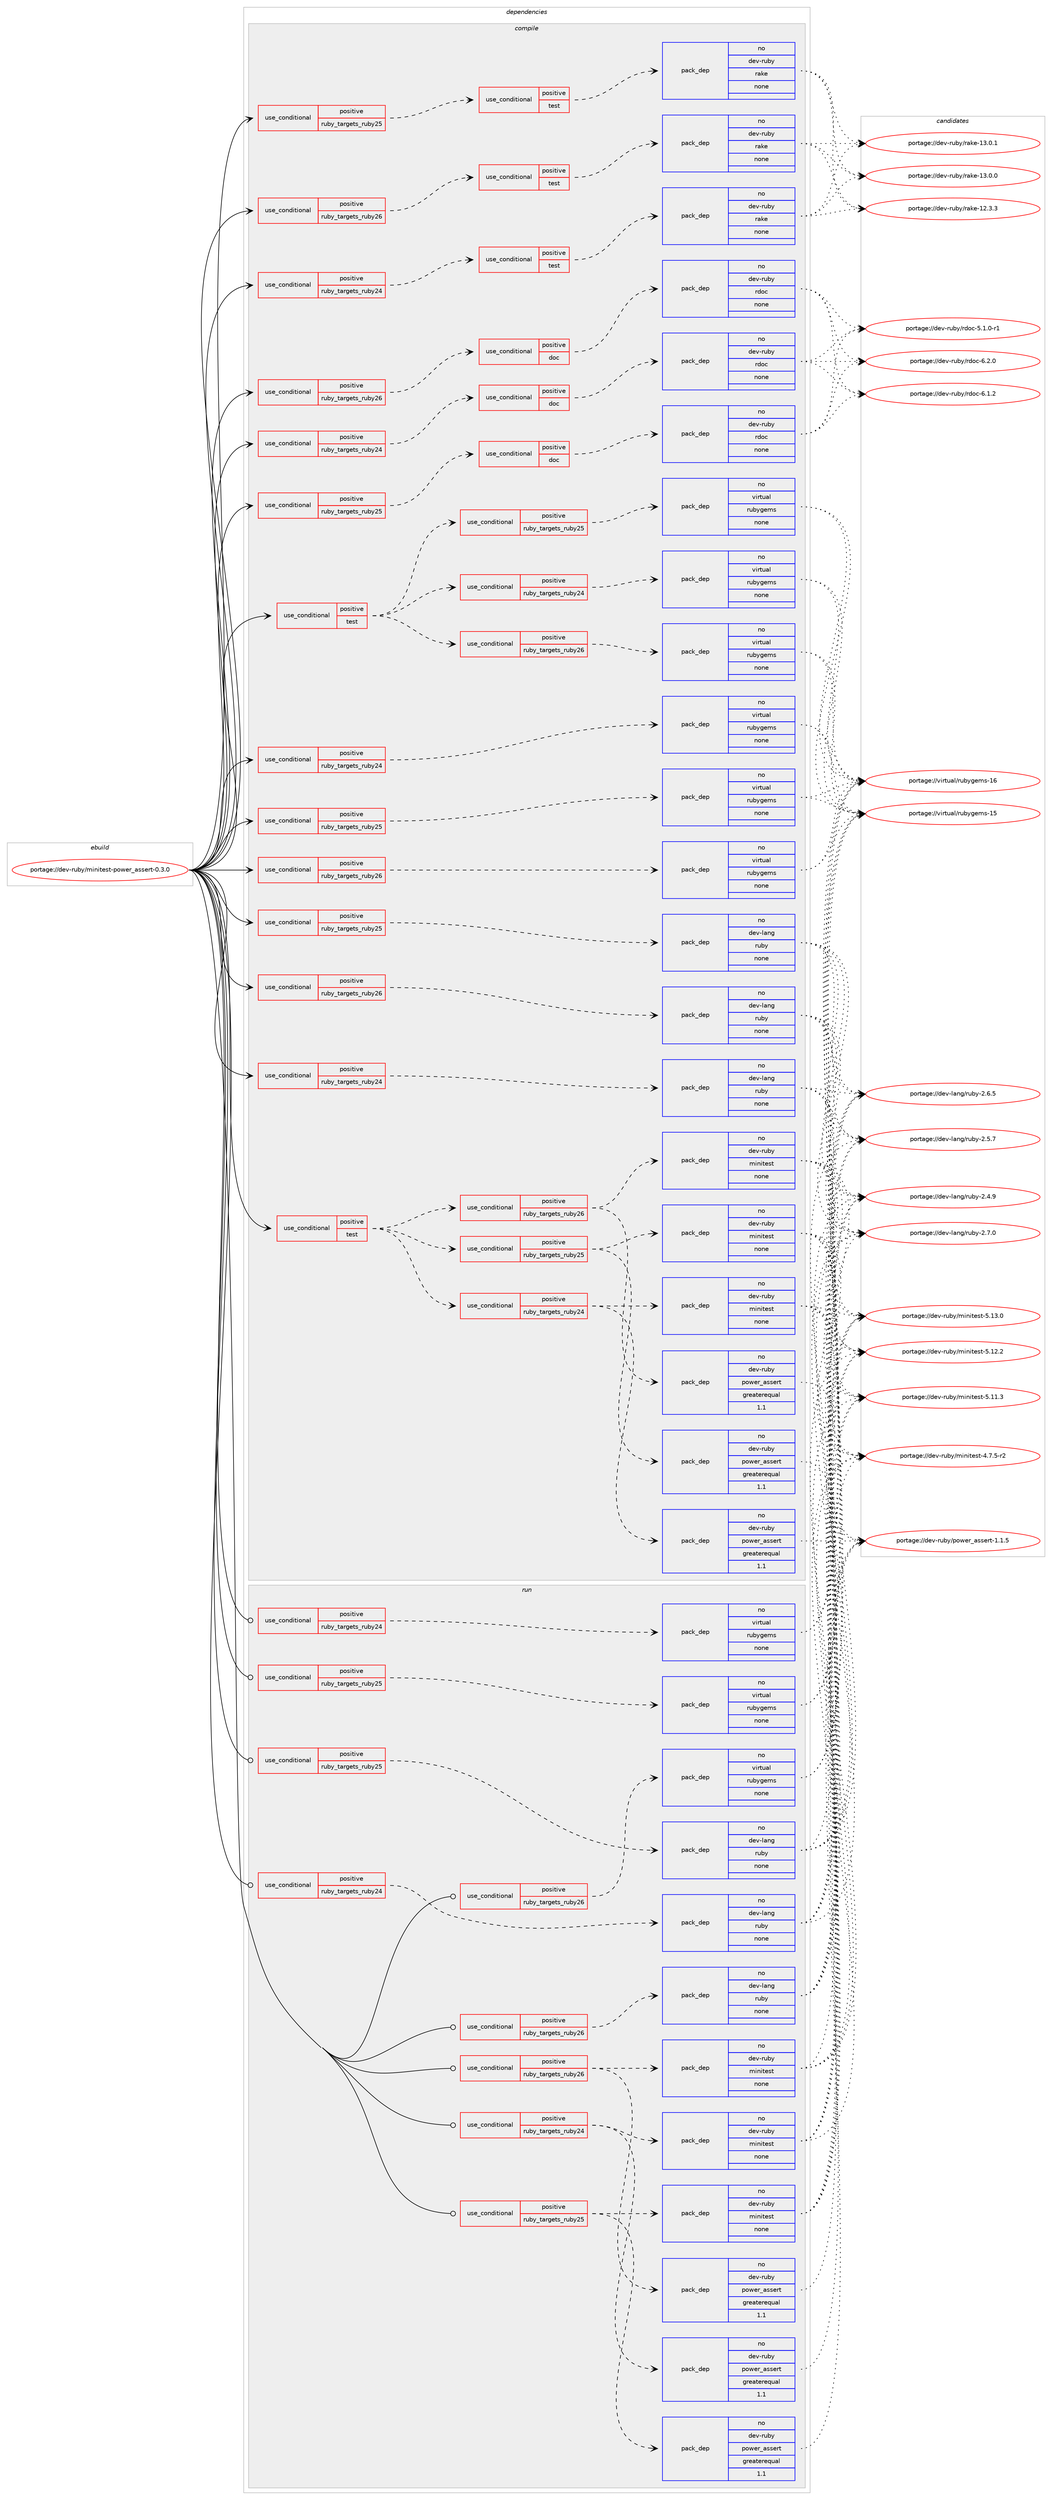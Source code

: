 digraph prolog {

# *************
# Graph options
# *************

newrank=true;
concentrate=true;
compound=true;
graph [rankdir=LR,fontname=Helvetica,fontsize=10,ranksep=1.5];#, ranksep=2.5, nodesep=0.2];
edge  [arrowhead=vee];
node  [fontname=Helvetica,fontsize=10];

# **********
# The ebuild
# **********

subgraph cluster_leftcol {
color=gray;
rank=same;
label=<<i>ebuild</i>>;
id [label="portage://dev-ruby/minitest-power_assert-0.3.0", color=red, width=4, href="../dev-ruby/minitest-power_assert-0.3.0.svg"];
}

# ****************
# The dependencies
# ****************

subgraph cluster_midcol {
color=gray;
label=<<i>dependencies</i>>;
subgraph cluster_compile {
fillcolor="#eeeeee";
style=filled;
label=<<i>compile</i>>;
subgraph cond81806 {
dependency345416 [label=<<TABLE BORDER="0" CELLBORDER="1" CELLSPACING="0" CELLPADDING="4"><TR><TD ROWSPAN="3" CELLPADDING="10">use_conditional</TD></TR><TR><TD>positive</TD></TR><TR><TD>ruby_targets_ruby24</TD></TR></TABLE>>, shape=none, color=red];
subgraph cond81807 {
dependency345417 [label=<<TABLE BORDER="0" CELLBORDER="1" CELLSPACING="0" CELLPADDING="4"><TR><TD ROWSPAN="3" CELLPADDING="10">use_conditional</TD></TR><TR><TD>positive</TD></TR><TR><TD>doc</TD></TR></TABLE>>, shape=none, color=red];
subgraph pack258815 {
dependency345418 [label=<<TABLE BORDER="0" CELLBORDER="1" CELLSPACING="0" CELLPADDING="4" WIDTH="220"><TR><TD ROWSPAN="6" CELLPADDING="30">pack_dep</TD></TR><TR><TD WIDTH="110">no</TD></TR><TR><TD>dev-ruby</TD></TR><TR><TD>rdoc</TD></TR><TR><TD>none</TD></TR><TR><TD></TD></TR></TABLE>>, shape=none, color=blue];
}
dependency345417:e -> dependency345418:w [weight=20,style="dashed",arrowhead="vee"];
}
dependency345416:e -> dependency345417:w [weight=20,style="dashed",arrowhead="vee"];
}
id:e -> dependency345416:w [weight=20,style="solid",arrowhead="vee"];
subgraph cond81808 {
dependency345419 [label=<<TABLE BORDER="0" CELLBORDER="1" CELLSPACING="0" CELLPADDING="4"><TR><TD ROWSPAN="3" CELLPADDING="10">use_conditional</TD></TR><TR><TD>positive</TD></TR><TR><TD>ruby_targets_ruby24</TD></TR></TABLE>>, shape=none, color=red];
subgraph cond81809 {
dependency345420 [label=<<TABLE BORDER="0" CELLBORDER="1" CELLSPACING="0" CELLPADDING="4"><TR><TD ROWSPAN="3" CELLPADDING="10">use_conditional</TD></TR><TR><TD>positive</TD></TR><TR><TD>test</TD></TR></TABLE>>, shape=none, color=red];
subgraph pack258816 {
dependency345421 [label=<<TABLE BORDER="0" CELLBORDER="1" CELLSPACING="0" CELLPADDING="4" WIDTH="220"><TR><TD ROWSPAN="6" CELLPADDING="30">pack_dep</TD></TR><TR><TD WIDTH="110">no</TD></TR><TR><TD>dev-ruby</TD></TR><TR><TD>rake</TD></TR><TR><TD>none</TD></TR><TR><TD></TD></TR></TABLE>>, shape=none, color=blue];
}
dependency345420:e -> dependency345421:w [weight=20,style="dashed",arrowhead="vee"];
}
dependency345419:e -> dependency345420:w [weight=20,style="dashed",arrowhead="vee"];
}
id:e -> dependency345419:w [weight=20,style="solid",arrowhead="vee"];
subgraph cond81810 {
dependency345422 [label=<<TABLE BORDER="0" CELLBORDER="1" CELLSPACING="0" CELLPADDING="4"><TR><TD ROWSPAN="3" CELLPADDING="10">use_conditional</TD></TR><TR><TD>positive</TD></TR><TR><TD>ruby_targets_ruby24</TD></TR></TABLE>>, shape=none, color=red];
subgraph pack258817 {
dependency345423 [label=<<TABLE BORDER="0" CELLBORDER="1" CELLSPACING="0" CELLPADDING="4" WIDTH="220"><TR><TD ROWSPAN="6" CELLPADDING="30">pack_dep</TD></TR><TR><TD WIDTH="110">no</TD></TR><TR><TD>dev-lang</TD></TR><TR><TD>ruby</TD></TR><TR><TD>none</TD></TR><TR><TD></TD></TR></TABLE>>, shape=none, color=blue];
}
dependency345422:e -> dependency345423:w [weight=20,style="dashed",arrowhead="vee"];
}
id:e -> dependency345422:w [weight=20,style="solid",arrowhead="vee"];
subgraph cond81811 {
dependency345424 [label=<<TABLE BORDER="0" CELLBORDER="1" CELLSPACING="0" CELLPADDING="4"><TR><TD ROWSPAN="3" CELLPADDING="10">use_conditional</TD></TR><TR><TD>positive</TD></TR><TR><TD>ruby_targets_ruby24</TD></TR></TABLE>>, shape=none, color=red];
subgraph pack258818 {
dependency345425 [label=<<TABLE BORDER="0" CELLBORDER="1" CELLSPACING="0" CELLPADDING="4" WIDTH="220"><TR><TD ROWSPAN="6" CELLPADDING="30">pack_dep</TD></TR><TR><TD WIDTH="110">no</TD></TR><TR><TD>virtual</TD></TR><TR><TD>rubygems</TD></TR><TR><TD>none</TD></TR><TR><TD></TD></TR></TABLE>>, shape=none, color=blue];
}
dependency345424:e -> dependency345425:w [weight=20,style="dashed",arrowhead="vee"];
}
id:e -> dependency345424:w [weight=20,style="solid",arrowhead="vee"];
subgraph cond81812 {
dependency345426 [label=<<TABLE BORDER="0" CELLBORDER="1" CELLSPACING="0" CELLPADDING="4"><TR><TD ROWSPAN="3" CELLPADDING="10">use_conditional</TD></TR><TR><TD>positive</TD></TR><TR><TD>ruby_targets_ruby25</TD></TR></TABLE>>, shape=none, color=red];
subgraph cond81813 {
dependency345427 [label=<<TABLE BORDER="0" CELLBORDER="1" CELLSPACING="0" CELLPADDING="4"><TR><TD ROWSPAN="3" CELLPADDING="10">use_conditional</TD></TR><TR><TD>positive</TD></TR><TR><TD>doc</TD></TR></TABLE>>, shape=none, color=red];
subgraph pack258819 {
dependency345428 [label=<<TABLE BORDER="0" CELLBORDER="1" CELLSPACING="0" CELLPADDING="4" WIDTH="220"><TR><TD ROWSPAN="6" CELLPADDING="30">pack_dep</TD></TR><TR><TD WIDTH="110">no</TD></TR><TR><TD>dev-ruby</TD></TR><TR><TD>rdoc</TD></TR><TR><TD>none</TD></TR><TR><TD></TD></TR></TABLE>>, shape=none, color=blue];
}
dependency345427:e -> dependency345428:w [weight=20,style="dashed",arrowhead="vee"];
}
dependency345426:e -> dependency345427:w [weight=20,style="dashed",arrowhead="vee"];
}
id:e -> dependency345426:w [weight=20,style="solid",arrowhead="vee"];
subgraph cond81814 {
dependency345429 [label=<<TABLE BORDER="0" CELLBORDER="1" CELLSPACING="0" CELLPADDING="4"><TR><TD ROWSPAN="3" CELLPADDING="10">use_conditional</TD></TR><TR><TD>positive</TD></TR><TR><TD>ruby_targets_ruby25</TD></TR></TABLE>>, shape=none, color=red];
subgraph cond81815 {
dependency345430 [label=<<TABLE BORDER="0" CELLBORDER="1" CELLSPACING="0" CELLPADDING="4"><TR><TD ROWSPAN="3" CELLPADDING="10">use_conditional</TD></TR><TR><TD>positive</TD></TR><TR><TD>test</TD></TR></TABLE>>, shape=none, color=red];
subgraph pack258820 {
dependency345431 [label=<<TABLE BORDER="0" CELLBORDER="1" CELLSPACING="0" CELLPADDING="4" WIDTH="220"><TR><TD ROWSPAN="6" CELLPADDING="30">pack_dep</TD></TR><TR><TD WIDTH="110">no</TD></TR><TR><TD>dev-ruby</TD></TR><TR><TD>rake</TD></TR><TR><TD>none</TD></TR><TR><TD></TD></TR></TABLE>>, shape=none, color=blue];
}
dependency345430:e -> dependency345431:w [weight=20,style="dashed",arrowhead="vee"];
}
dependency345429:e -> dependency345430:w [weight=20,style="dashed",arrowhead="vee"];
}
id:e -> dependency345429:w [weight=20,style="solid",arrowhead="vee"];
subgraph cond81816 {
dependency345432 [label=<<TABLE BORDER="0" CELLBORDER="1" CELLSPACING="0" CELLPADDING="4"><TR><TD ROWSPAN="3" CELLPADDING="10">use_conditional</TD></TR><TR><TD>positive</TD></TR><TR><TD>ruby_targets_ruby25</TD></TR></TABLE>>, shape=none, color=red];
subgraph pack258821 {
dependency345433 [label=<<TABLE BORDER="0" CELLBORDER="1" CELLSPACING="0" CELLPADDING="4" WIDTH="220"><TR><TD ROWSPAN="6" CELLPADDING="30">pack_dep</TD></TR><TR><TD WIDTH="110">no</TD></TR><TR><TD>dev-lang</TD></TR><TR><TD>ruby</TD></TR><TR><TD>none</TD></TR><TR><TD></TD></TR></TABLE>>, shape=none, color=blue];
}
dependency345432:e -> dependency345433:w [weight=20,style="dashed",arrowhead="vee"];
}
id:e -> dependency345432:w [weight=20,style="solid",arrowhead="vee"];
subgraph cond81817 {
dependency345434 [label=<<TABLE BORDER="0" CELLBORDER="1" CELLSPACING="0" CELLPADDING="4"><TR><TD ROWSPAN="3" CELLPADDING="10">use_conditional</TD></TR><TR><TD>positive</TD></TR><TR><TD>ruby_targets_ruby25</TD></TR></TABLE>>, shape=none, color=red];
subgraph pack258822 {
dependency345435 [label=<<TABLE BORDER="0" CELLBORDER="1" CELLSPACING="0" CELLPADDING="4" WIDTH="220"><TR><TD ROWSPAN="6" CELLPADDING="30">pack_dep</TD></TR><TR><TD WIDTH="110">no</TD></TR><TR><TD>virtual</TD></TR><TR><TD>rubygems</TD></TR><TR><TD>none</TD></TR><TR><TD></TD></TR></TABLE>>, shape=none, color=blue];
}
dependency345434:e -> dependency345435:w [weight=20,style="dashed",arrowhead="vee"];
}
id:e -> dependency345434:w [weight=20,style="solid",arrowhead="vee"];
subgraph cond81818 {
dependency345436 [label=<<TABLE BORDER="0" CELLBORDER="1" CELLSPACING="0" CELLPADDING="4"><TR><TD ROWSPAN="3" CELLPADDING="10">use_conditional</TD></TR><TR><TD>positive</TD></TR><TR><TD>ruby_targets_ruby26</TD></TR></TABLE>>, shape=none, color=red];
subgraph cond81819 {
dependency345437 [label=<<TABLE BORDER="0" CELLBORDER="1" CELLSPACING="0" CELLPADDING="4"><TR><TD ROWSPAN="3" CELLPADDING="10">use_conditional</TD></TR><TR><TD>positive</TD></TR><TR><TD>doc</TD></TR></TABLE>>, shape=none, color=red];
subgraph pack258823 {
dependency345438 [label=<<TABLE BORDER="0" CELLBORDER="1" CELLSPACING="0" CELLPADDING="4" WIDTH="220"><TR><TD ROWSPAN="6" CELLPADDING="30">pack_dep</TD></TR><TR><TD WIDTH="110">no</TD></TR><TR><TD>dev-ruby</TD></TR><TR><TD>rdoc</TD></TR><TR><TD>none</TD></TR><TR><TD></TD></TR></TABLE>>, shape=none, color=blue];
}
dependency345437:e -> dependency345438:w [weight=20,style="dashed",arrowhead="vee"];
}
dependency345436:e -> dependency345437:w [weight=20,style="dashed",arrowhead="vee"];
}
id:e -> dependency345436:w [weight=20,style="solid",arrowhead="vee"];
subgraph cond81820 {
dependency345439 [label=<<TABLE BORDER="0" CELLBORDER="1" CELLSPACING="0" CELLPADDING="4"><TR><TD ROWSPAN="3" CELLPADDING="10">use_conditional</TD></TR><TR><TD>positive</TD></TR><TR><TD>ruby_targets_ruby26</TD></TR></TABLE>>, shape=none, color=red];
subgraph cond81821 {
dependency345440 [label=<<TABLE BORDER="0" CELLBORDER="1" CELLSPACING="0" CELLPADDING="4"><TR><TD ROWSPAN="3" CELLPADDING="10">use_conditional</TD></TR><TR><TD>positive</TD></TR><TR><TD>test</TD></TR></TABLE>>, shape=none, color=red];
subgraph pack258824 {
dependency345441 [label=<<TABLE BORDER="0" CELLBORDER="1" CELLSPACING="0" CELLPADDING="4" WIDTH="220"><TR><TD ROWSPAN="6" CELLPADDING="30">pack_dep</TD></TR><TR><TD WIDTH="110">no</TD></TR><TR><TD>dev-ruby</TD></TR><TR><TD>rake</TD></TR><TR><TD>none</TD></TR><TR><TD></TD></TR></TABLE>>, shape=none, color=blue];
}
dependency345440:e -> dependency345441:w [weight=20,style="dashed",arrowhead="vee"];
}
dependency345439:e -> dependency345440:w [weight=20,style="dashed",arrowhead="vee"];
}
id:e -> dependency345439:w [weight=20,style="solid",arrowhead="vee"];
subgraph cond81822 {
dependency345442 [label=<<TABLE BORDER="0" CELLBORDER="1" CELLSPACING="0" CELLPADDING="4"><TR><TD ROWSPAN="3" CELLPADDING="10">use_conditional</TD></TR><TR><TD>positive</TD></TR><TR><TD>ruby_targets_ruby26</TD></TR></TABLE>>, shape=none, color=red];
subgraph pack258825 {
dependency345443 [label=<<TABLE BORDER="0" CELLBORDER="1" CELLSPACING="0" CELLPADDING="4" WIDTH="220"><TR><TD ROWSPAN="6" CELLPADDING="30">pack_dep</TD></TR><TR><TD WIDTH="110">no</TD></TR><TR><TD>dev-lang</TD></TR><TR><TD>ruby</TD></TR><TR><TD>none</TD></TR><TR><TD></TD></TR></TABLE>>, shape=none, color=blue];
}
dependency345442:e -> dependency345443:w [weight=20,style="dashed",arrowhead="vee"];
}
id:e -> dependency345442:w [weight=20,style="solid",arrowhead="vee"];
subgraph cond81823 {
dependency345444 [label=<<TABLE BORDER="0" CELLBORDER="1" CELLSPACING="0" CELLPADDING="4"><TR><TD ROWSPAN="3" CELLPADDING="10">use_conditional</TD></TR><TR><TD>positive</TD></TR><TR><TD>ruby_targets_ruby26</TD></TR></TABLE>>, shape=none, color=red];
subgraph pack258826 {
dependency345445 [label=<<TABLE BORDER="0" CELLBORDER="1" CELLSPACING="0" CELLPADDING="4" WIDTH="220"><TR><TD ROWSPAN="6" CELLPADDING="30">pack_dep</TD></TR><TR><TD WIDTH="110">no</TD></TR><TR><TD>virtual</TD></TR><TR><TD>rubygems</TD></TR><TR><TD>none</TD></TR><TR><TD></TD></TR></TABLE>>, shape=none, color=blue];
}
dependency345444:e -> dependency345445:w [weight=20,style="dashed",arrowhead="vee"];
}
id:e -> dependency345444:w [weight=20,style="solid",arrowhead="vee"];
subgraph cond81824 {
dependency345446 [label=<<TABLE BORDER="0" CELLBORDER="1" CELLSPACING="0" CELLPADDING="4"><TR><TD ROWSPAN="3" CELLPADDING="10">use_conditional</TD></TR><TR><TD>positive</TD></TR><TR><TD>test</TD></TR></TABLE>>, shape=none, color=red];
subgraph cond81825 {
dependency345447 [label=<<TABLE BORDER="0" CELLBORDER="1" CELLSPACING="0" CELLPADDING="4"><TR><TD ROWSPAN="3" CELLPADDING="10">use_conditional</TD></TR><TR><TD>positive</TD></TR><TR><TD>ruby_targets_ruby24</TD></TR></TABLE>>, shape=none, color=red];
subgraph pack258827 {
dependency345448 [label=<<TABLE BORDER="0" CELLBORDER="1" CELLSPACING="0" CELLPADDING="4" WIDTH="220"><TR><TD ROWSPAN="6" CELLPADDING="30">pack_dep</TD></TR><TR><TD WIDTH="110">no</TD></TR><TR><TD>dev-ruby</TD></TR><TR><TD>minitest</TD></TR><TR><TD>none</TD></TR><TR><TD></TD></TR></TABLE>>, shape=none, color=blue];
}
dependency345447:e -> dependency345448:w [weight=20,style="dashed",arrowhead="vee"];
subgraph pack258828 {
dependency345449 [label=<<TABLE BORDER="0" CELLBORDER="1" CELLSPACING="0" CELLPADDING="4" WIDTH="220"><TR><TD ROWSPAN="6" CELLPADDING="30">pack_dep</TD></TR><TR><TD WIDTH="110">no</TD></TR><TR><TD>dev-ruby</TD></TR><TR><TD>power_assert</TD></TR><TR><TD>greaterequal</TD></TR><TR><TD>1.1</TD></TR></TABLE>>, shape=none, color=blue];
}
dependency345447:e -> dependency345449:w [weight=20,style="dashed",arrowhead="vee"];
}
dependency345446:e -> dependency345447:w [weight=20,style="dashed",arrowhead="vee"];
subgraph cond81826 {
dependency345450 [label=<<TABLE BORDER="0" CELLBORDER="1" CELLSPACING="0" CELLPADDING="4"><TR><TD ROWSPAN="3" CELLPADDING="10">use_conditional</TD></TR><TR><TD>positive</TD></TR><TR><TD>ruby_targets_ruby25</TD></TR></TABLE>>, shape=none, color=red];
subgraph pack258829 {
dependency345451 [label=<<TABLE BORDER="0" CELLBORDER="1" CELLSPACING="0" CELLPADDING="4" WIDTH="220"><TR><TD ROWSPAN="6" CELLPADDING="30">pack_dep</TD></TR><TR><TD WIDTH="110">no</TD></TR><TR><TD>dev-ruby</TD></TR><TR><TD>minitest</TD></TR><TR><TD>none</TD></TR><TR><TD></TD></TR></TABLE>>, shape=none, color=blue];
}
dependency345450:e -> dependency345451:w [weight=20,style="dashed",arrowhead="vee"];
subgraph pack258830 {
dependency345452 [label=<<TABLE BORDER="0" CELLBORDER="1" CELLSPACING="0" CELLPADDING="4" WIDTH="220"><TR><TD ROWSPAN="6" CELLPADDING="30">pack_dep</TD></TR><TR><TD WIDTH="110">no</TD></TR><TR><TD>dev-ruby</TD></TR><TR><TD>power_assert</TD></TR><TR><TD>greaterequal</TD></TR><TR><TD>1.1</TD></TR></TABLE>>, shape=none, color=blue];
}
dependency345450:e -> dependency345452:w [weight=20,style="dashed",arrowhead="vee"];
}
dependency345446:e -> dependency345450:w [weight=20,style="dashed",arrowhead="vee"];
subgraph cond81827 {
dependency345453 [label=<<TABLE BORDER="0" CELLBORDER="1" CELLSPACING="0" CELLPADDING="4"><TR><TD ROWSPAN="3" CELLPADDING="10">use_conditional</TD></TR><TR><TD>positive</TD></TR><TR><TD>ruby_targets_ruby26</TD></TR></TABLE>>, shape=none, color=red];
subgraph pack258831 {
dependency345454 [label=<<TABLE BORDER="0" CELLBORDER="1" CELLSPACING="0" CELLPADDING="4" WIDTH="220"><TR><TD ROWSPAN="6" CELLPADDING="30">pack_dep</TD></TR><TR><TD WIDTH="110">no</TD></TR><TR><TD>dev-ruby</TD></TR><TR><TD>minitest</TD></TR><TR><TD>none</TD></TR><TR><TD></TD></TR></TABLE>>, shape=none, color=blue];
}
dependency345453:e -> dependency345454:w [weight=20,style="dashed",arrowhead="vee"];
subgraph pack258832 {
dependency345455 [label=<<TABLE BORDER="0" CELLBORDER="1" CELLSPACING="0" CELLPADDING="4" WIDTH="220"><TR><TD ROWSPAN="6" CELLPADDING="30">pack_dep</TD></TR><TR><TD WIDTH="110">no</TD></TR><TR><TD>dev-ruby</TD></TR><TR><TD>power_assert</TD></TR><TR><TD>greaterequal</TD></TR><TR><TD>1.1</TD></TR></TABLE>>, shape=none, color=blue];
}
dependency345453:e -> dependency345455:w [weight=20,style="dashed",arrowhead="vee"];
}
dependency345446:e -> dependency345453:w [weight=20,style="dashed",arrowhead="vee"];
}
id:e -> dependency345446:w [weight=20,style="solid",arrowhead="vee"];
subgraph cond81828 {
dependency345456 [label=<<TABLE BORDER="0" CELLBORDER="1" CELLSPACING="0" CELLPADDING="4"><TR><TD ROWSPAN="3" CELLPADDING="10">use_conditional</TD></TR><TR><TD>positive</TD></TR><TR><TD>test</TD></TR></TABLE>>, shape=none, color=red];
subgraph cond81829 {
dependency345457 [label=<<TABLE BORDER="0" CELLBORDER="1" CELLSPACING="0" CELLPADDING="4"><TR><TD ROWSPAN="3" CELLPADDING="10">use_conditional</TD></TR><TR><TD>positive</TD></TR><TR><TD>ruby_targets_ruby24</TD></TR></TABLE>>, shape=none, color=red];
subgraph pack258833 {
dependency345458 [label=<<TABLE BORDER="0" CELLBORDER="1" CELLSPACING="0" CELLPADDING="4" WIDTH="220"><TR><TD ROWSPAN="6" CELLPADDING="30">pack_dep</TD></TR><TR><TD WIDTH="110">no</TD></TR><TR><TD>virtual</TD></TR><TR><TD>rubygems</TD></TR><TR><TD>none</TD></TR><TR><TD></TD></TR></TABLE>>, shape=none, color=blue];
}
dependency345457:e -> dependency345458:w [weight=20,style="dashed",arrowhead="vee"];
}
dependency345456:e -> dependency345457:w [weight=20,style="dashed",arrowhead="vee"];
subgraph cond81830 {
dependency345459 [label=<<TABLE BORDER="0" CELLBORDER="1" CELLSPACING="0" CELLPADDING="4"><TR><TD ROWSPAN="3" CELLPADDING="10">use_conditional</TD></TR><TR><TD>positive</TD></TR><TR><TD>ruby_targets_ruby25</TD></TR></TABLE>>, shape=none, color=red];
subgraph pack258834 {
dependency345460 [label=<<TABLE BORDER="0" CELLBORDER="1" CELLSPACING="0" CELLPADDING="4" WIDTH="220"><TR><TD ROWSPAN="6" CELLPADDING="30">pack_dep</TD></TR><TR><TD WIDTH="110">no</TD></TR><TR><TD>virtual</TD></TR><TR><TD>rubygems</TD></TR><TR><TD>none</TD></TR><TR><TD></TD></TR></TABLE>>, shape=none, color=blue];
}
dependency345459:e -> dependency345460:w [weight=20,style="dashed",arrowhead="vee"];
}
dependency345456:e -> dependency345459:w [weight=20,style="dashed",arrowhead="vee"];
subgraph cond81831 {
dependency345461 [label=<<TABLE BORDER="0" CELLBORDER="1" CELLSPACING="0" CELLPADDING="4"><TR><TD ROWSPAN="3" CELLPADDING="10">use_conditional</TD></TR><TR><TD>positive</TD></TR><TR><TD>ruby_targets_ruby26</TD></TR></TABLE>>, shape=none, color=red];
subgraph pack258835 {
dependency345462 [label=<<TABLE BORDER="0" CELLBORDER="1" CELLSPACING="0" CELLPADDING="4" WIDTH="220"><TR><TD ROWSPAN="6" CELLPADDING="30">pack_dep</TD></TR><TR><TD WIDTH="110">no</TD></TR><TR><TD>virtual</TD></TR><TR><TD>rubygems</TD></TR><TR><TD>none</TD></TR><TR><TD></TD></TR></TABLE>>, shape=none, color=blue];
}
dependency345461:e -> dependency345462:w [weight=20,style="dashed",arrowhead="vee"];
}
dependency345456:e -> dependency345461:w [weight=20,style="dashed",arrowhead="vee"];
}
id:e -> dependency345456:w [weight=20,style="solid",arrowhead="vee"];
}
subgraph cluster_compileandrun {
fillcolor="#eeeeee";
style=filled;
label=<<i>compile and run</i>>;
}
subgraph cluster_run {
fillcolor="#eeeeee";
style=filled;
label=<<i>run</i>>;
subgraph cond81832 {
dependency345463 [label=<<TABLE BORDER="0" CELLBORDER="1" CELLSPACING="0" CELLPADDING="4"><TR><TD ROWSPAN="3" CELLPADDING="10">use_conditional</TD></TR><TR><TD>positive</TD></TR><TR><TD>ruby_targets_ruby24</TD></TR></TABLE>>, shape=none, color=red];
subgraph pack258836 {
dependency345464 [label=<<TABLE BORDER="0" CELLBORDER="1" CELLSPACING="0" CELLPADDING="4" WIDTH="220"><TR><TD ROWSPAN="6" CELLPADDING="30">pack_dep</TD></TR><TR><TD WIDTH="110">no</TD></TR><TR><TD>dev-lang</TD></TR><TR><TD>ruby</TD></TR><TR><TD>none</TD></TR><TR><TD></TD></TR></TABLE>>, shape=none, color=blue];
}
dependency345463:e -> dependency345464:w [weight=20,style="dashed",arrowhead="vee"];
}
id:e -> dependency345463:w [weight=20,style="solid",arrowhead="odot"];
subgraph cond81833 {
dependency345465 [label=<<TABLE BORDER="0" CELLBORDER="1" CELLSPACING="0" CELLPADDING="4"><TR><TD ROWSPAN="3" CELLPADDING="10">use_conditional</TD></TR><TR><TD>positive</TD></TR><TR><TD>ruby_targets_ruby24</TD></TR></TABLE>>, shape=none, color=red];
subgraph pack258837 {
dependency345466 [label=<<TABLE BORDER="0" CELLBORDER="1" CELLSPACING="0" CELLPADDING="4" WIDTH="220"><TR><TD ROWSPAN="6" CELLPADDING="30">pack_dep</TD></TR><TR><TD WIDTH="110">no</TD></TR><TR><TD>dev-ruby</TD></TR><TR><TD>minitest</TD></TR><TR><TD>none</TD></TR><TR><TD></TD></TR></TABLE>>, shape=none, color=blue];
}
dependency345465:e -> dependency345466:w [weight=20,style="dashed",arrowhead="vee"];
subgraph pack258838 {
dependency345467 [label=<<TABLE BORDER="0" CELLBORDER="1" CELLSPACING="0" CELLPADDING="4" WIDTH="220"><TR><TD ROWSPAN="6" CELLPADDING="30">pack_dep</TD></TR><TR><TD WIDTH="110">no</TD></TR><TR><TD>dev-ruby</TD></TR><TR><TD>power_assert</TD></TR><TR><TD>greaterequal</TD></TR><TR><TD>1.1</TD></TR></TABLE>>, shape=none, color=blue];
}
dependency345465:e -> dependency345467:w [weight=20,style="dashed",arrowhead="vee"];
}
id:e -> dependency345465:w [weight=20,style="solid",arrowhead="odot"];
subgraph cond81834 {
dependency345468 [label=<<TABLE BORDER="0" CELLBORDER="1" CELLSPACING="0" CELLPADDING="4"><TR><TD ROWSPAN="3" CELLPADDING="10">use_conditional</TD></TR><TR><TD>positive</TD></TR><TR><TD>ruby_targets_ruby24</TD></TR></TABLE>>, shape=none, color=red];
subgraph pack258839 {
dependency345469 [label=<<TABLE BORDER="0" CELLBORDER="1" CELLSPACING="0" CELLPADDING="4" WIDTH="220"><TR><TD ROWSPAN="6" CELLPADDING="30">pack_dep</TD></TR><TR><TD WIDTH="110">no</TD></TR><TR><TD>virtual</TD></TR><TR><TD>rubygems</TD></TR><TR><TD>none</TD></TR><TR><TD></TD></TR></TABLE>>, shape=none, color=blue];
}
dependency345468:e -> dependency345469:w [weight=20,style="dashed",arrowhead="vee"];
}
id:e -> dependency345468:w [weight=20,style="solid",arrowhead="odot"];
subgraph cond81835 {
dependency345470 [label=<<TABLE BORDER="0" CELLBORDER="1" CELLSPACING="0" CELLPADDING="4"><TR><TD ROWSPAN="3" CELLPADDING="10">use_conditional</TD></TR><TR><TD>positive</TD></TR><TR><TD>ruby_targets_ruby25</TD></TR></TABLE>>, shape=none, color=red];
subgraph pack258840 {
dependency345471 [label=<<TABLE BORDER="0" CELLBORDER="1" CELLSPACING="0" CELLPADDING="4" WIDTH="220"><TR><TD ROWSPAN="6" CELLPADDING="30">pack_dep</TD></TR><TR><TD WIDTH="110">no</TD></TR><TR><TD>dev-lang</TD></TR><TR><TD>ruby</TD></TR><TR><TD>none</TD></TR><TR><TD></TD></TR></TABLE>>, shape=none, color=blue];
}
dependency345470:e -> dependency345471:w [weight=20,style="dashed",arrowhead="vee"];
}
id:e -> dependency345470:w [weight=20,style="solid",arrowhead="odot"];
subgraph cond81836 {
dependency345472 [label=<<TABLE BORDER="0" CELLBORDER="1" CELLSPACING="0" CELLPADDING="4"><TR><TD ROWSPAN="3" CELLPADDING="10">use_conditional</TD></TR><TR><TD>positive</TD></TR><TR><TD>ruby_targets_ruby25</TD></TR></TABLE>>, shape=none, color=red];
subgraph pack258841 {
dependency345473 [label=<<TABLE BORDER="0" CELLBORDER="1" CELLSPACING="0" CELLPADDING="4" WIDTH="220"><TR><TD ROWSPAN="6" CELLPADDING="30">pack_dep</TD></TR><TR><TD WIDTH="110">no</TD></TR><TR><TD>dev-ruby</TD></TR><TR><TD>minitest</TD></TR><TR><TD>none</TD></TR><TR><TD></TD></TR></TABLE>>, shape=none, color=blue];
}
dependency345472:e -> dependency345473:w [weight=20,style="dashed",arrowhead="vee"];
subgraph pack258842 {
dependency345474 [label=<<TABLE BORDER="0" CELLBORDER="1" CELLSPACING="0" CELLPADDING="4" WIDTH="220"><TR><TD ROWSPAN="6" CELLPADDING="30">pack_dep</TD></TR><TR><TD WIDTH="110">no</TD></TR><TR><TD>dev-ruby</TD></TR><TR><TD>power_assert</TD></TR><TR><TD>greaterequal</TD></TR><TR><TD>1.1</TD></TR></TABLE>>, shape=none, color=blue];
}
dependency345472:e -> dependency345474:w [weight=20,style="dashed",arrowhead="vee"];
}
id:e -> dependency345472:w [weight=20,style="solid",arrowhead="odot"];
subgraph cond81837 {
dependency345475 [label=<<TABLE BORDER="0" CELLBORDER="1" CELLSPACING="0" CELLPADDING="4"><TR><TD ROWSPAN="3" CELLPADDING="10">use_conditional</TD></TR><TR><TD>positive</TD></TR><TR><TD>ruby_targets_ruby25</TD></TR></TABLE>>, shape=none, color=red];
subgraph pack258843 {
dependency345476 [label=<<TABLE BORDER="0" CELLBORDER="1" CELLSPACING="0" CELLPADDING="4" WIDTH="220"><TR><TD ROWSPAN="6" CELLPADDING="30">pack_dep</TD></TR><TR><TD WIDTH="110">no</TD></TR><TR><TD>virtual</TD></TR><TR><TD>rubygems</TD></TR><TR><TD>none</TD></TR><TR><TD></TD></TR></TABLE>>, shape=none, color=blue];
}
dependency345475:e -> dependency345476:w [weight=20,style="dashed",arrowhead="vee"];
}
id:e -> dependency345475:w [weight=20,style="solid",arrowhead="odot"];
subgraph cond81838 {
dependency345477 [label=<<TABLE BORDER="0" CELLBORDER="1" CELLSPACING="0" CELLPADDING="4"><TR><TD ROWSPAN="3" CELLPADDING="10">use_conditional</TD></TR><TR><TD>positive</TD></TR><TR><TD>ruby_targets_ruby26</TD></TR></TABLE>>, shape=none, color=red];
subgraph pack258844 {
dependency345478 [label=<<TABLE BORDER="0" CELLBORDER="1" CELLSPACING="0" CELLPADDING="4" WIDTH="220"><TR><TD ROWSPAN="6" CELLPADDING="30">pack_dep</TD></TR><TR><TD WIDTH="110">no</TD></TR><TR><TD>dev-lang</TD></TR><TR><TD>ruby</TD></TR><TR><TD>none</TD></TR><TR><TD></TD></TR></TABLE>>, shape=none, color=blue];
}
dependency345477:e -> dependency345478:w [weight=20,style="dashed",arrowhead="vee"];
}
id:e -> dependency345477:w [weight=20,style="solid",arrowhead="odot"];
subgraph cond81839 {
dependency345479 [label=<<TABLE BORDER="0" CELLBORDER="1" CELLSPACING="0" CELLPADDING="4"><TR><TD ROWSPAN="3" CELLPADDING="10">use_conditional</TD></TR><TR><TD>positive</TD></TR><TR><TD>ruby_targets_ruby26</TD></TR></TABLE>>, shape=none, color=red];
subgraph pack258845 {
dependency345480 [label=<<TABLE BORDER="0" CELLBORDER="1" CELLSPACING="0" CELLPADDING="4" WIDTH="220"><TR><TD ROWSPAN="6" CELLPADDING="30">pack_dep</TD></TR><TR><TD WIDTH="110">no</TD></TR><TR><TD>dev-ruby</TD></TR><TR><TD>minitest</TD></TR><TR><TD>none</TD></TR><TR><TD></TD></TR></TABLE>>, shape=none, color=blue];
}
dependency345479:e -> dependency345480:w [weight=20,style="dashed",arrowhead="vee"];
subgraph pack258846 {
dependency345481 [label=<<TABLE BORDER="0" CELLBORDER="1" CELLSPACING="0" CELLPADDING="4" WIDTH="220"><TR><TD ROWSPAN="6" CELLPADDING="30">pack_dep</TD></TR><TR><TD WIDTH="110">no</TD></TR><TR><TD>dev-ruby</TD></TR><TR><TD>power_assert</TD></TR><TR><TD>greaterequal</TD></TR><TR><TD>1.1</TD></TR></TABLE>>, shape=none, color=blue];
}
dependency345479:e -> dependency345481:w [weight=20,style="dashed",arrowhead="vee"];
}
id:e -> dependency345479:w [weight=20,style="solid",arrowhead="odot"];
subgraph cond81840 {
dependency345482 [label=<<TABLE BORDER="0" CELLBORDER="1" CELLSPACING="0" CELLPADDING="4"><TR><TD ROWSPAN="3" CELLPADDING="10">use_conditional</TD></TR><TR><TD>positive</TD></TR><TR><TD>ruby_targets_ruby26</TD></TR></TABLE>>, shape=none, color=red];
subgraph pack258847 {
dependency345483 [label=<<TABLE BORDER="0" CELLBORDER="1" CELLSPACING="0" CELLPADDING="4" WIDTH="220"><TR><TD ROWSPAN="6" CELLPADDING="30">pack_dep</TD></TR><TR><TD WIDTH="110">no</TD></TR><TR><TD>virtual</TD></TR><TR><TD>rubygems</TD></TR><TR><TD>none</TD></TR><TR><TD></TD></TR></TABLE>>, shape=none, color=blue];
}
dependency345482:e -> dependency345483:w [weight=20,style="dashed",arrowhead="vee"];
}
id:e -> dependency345482:w [weight=20,style="solid",arrowhead="odot"];
}
}

# **************
# The candidates
# **************

subgraph cluster_choices {
rank=same;
color=gray;
label=<<i>candidates</i>>;

subgraph choice258815 {
color=black;
nodesep=1;
choice10010111845114117981214711410011199455446504648 [label="portage://dev-ruby/rdoc-6.2.0", color=red, width=4,href="../dev-ruby/rdoc-6.2.0.svg"];
choice10010111845114117981214711410011199455446494650 [label="portage://dev-ruby/rdoc-6.1.2", color=red, width=4,href="../dev-ruby/rdoc-6.1.2.svg"];
choice100101118451141179812147114100111994553464946484511449 [label="portage://dev-ruby/rdoc-5.1.0-r1", color=red, width=4,href="../dev-ruby/rdoc-5.1.0-r1.svg"];
dependency345418:e -> choice10010111845114117981214711410011199455446504648:w [style=dotted,weight="100"];
dependency345418:e -> choice10010111845114117981214711410011199455446494650:w [style=dotted,weight="100"];
dependency345418:e -> choice100101118451141179812147114100111994553464946484511449:w [style=dotted,weight="100"];
}
subgraph choice258816 {
color=black;
nodesep=1;
choice1001011184511411798121471149710710145495146484649 [label="portage://dev-ruby/rake-13.0.1", color=red, width=4,href="../dev-ruby/rake-13.0.1.svg"];
choice1001011184511411798121471149710710145495146484648 [label="portage://dev-ruby/rake-13.0.0", color=red, width=4,href="../dev-ruby/rake-13.0.0.svg"];
choice1001011184511411798121471149710710145495046514651 [label="portage://dev-ruby/rake-12.3.3", color=red, width=4,href="../dev-ruby/rake-12.3.3.svg"];
dependency345421:e -> choice1001011184511411798121471149710710145495146484649:w [style=dotted,weight="100"];
dependency345421:e -> choice1001011184511411798121471149710710145495146484648:w [style=dotted,weight="100"];
dependency345421:e -> choice1001011184511411798121471149710710145495046514651:w [style=dotted,weight="100"];
}
subgraph choice258817 {
color=black;
nodesep=1;
choice10010111845108971101034711411798121455046554648 [label="portage://dev-lang/ruby-2.7.0", color=red, width=4,href="../dev-lang/ruby-2.7.0.svg"];
choice10010111845108971101034711411798121455046544653 [label="portage://dev-lang/ruby-2.6.5", color=red, width=4,href="../dev-lang/ruby-2.6.5.svg"];
choice10010111845108971101034711411798121455046534655 [label="portage://dev-lang/ruby-2.5.7", color=red, width=4,href="../dev-lang/ruby-2.5.7.svg"];
choice10010111845108971101034711411798121455046524657 [label="portage://dev-lang/ruby-2.4.9", color=red, width=4,href="../dev-lang/ruby-2.4.9.svg"];
dependency345423:e -> choice10010111845108971101034711411798121455046554648:w [style=dotted,weight="100"];
dependency345423:e -> choice10010111845108971101034711411798121455046544653:w [style=dotted,weight="100"];
dependency345423:e -> choice10010111845108971101034711411798121455046534655:w [style=dotted,weight="100"];
dependency345423:e -> choice10010111845108971101034711411798121455046524657:w [style=dotted,weight="100"];
}
subgraph choice258818 {
color=black;
nodesep=1;
choice118105114116117971084711411798121103101109115454954 [label="portage://virtual/rubygems-16", color=red, width=4,href="../virtual/rubygems-16.svg"];
choice118105114116117971084711411798121103101109115454953 [label="portage://virtual/rubygems-15", color=red, width=4,href="../virtual/rubygems-15.svg"];
dependency345425:e -> choice118105114116117971084711411798121103101109115454954:w [style=dotted,weight="100"];
dependency345425:e -> choice118105114116117971084711411798121103101109115454953:w [style=dotted,weight="100"];
}
subgraph choice258819 {
color=black;
nodesep=1;
choice10010111845114117981214711410011199455446504648 [label="portage://dev-ruby/rdoc-6.2.0", color=red, width=4,href="../dev-ruby/rdoc-6.2.0.svg"];
choice10010111845114117981214711410011199455446494650 [label="portage://dev-ruby/rdoc-6.1.2", color=red, width=4,href="../dev-ruby/rdoc-6.1.2.svg"];
choice100101118451141179812147114100111994553464946484511449 [label="portage://dev-ruby/rdoc-5.1.0-r1", color=red, width=4,href="../dev-ruby/rdoc-5.1.0-r1.svg"];
dependency345428:e -> choice10010111845114117981214711410011199455446504648:w [style=dotted,weight="100"];
dependency345428:e -> choice10010111845114117981214711410011199455446494650:w [style=dotted,weight="100"];
dependency345428:e -> choice100101118451141179812147114100111994553464946484511449:w [style=dotted,weight="100"];
}
subgraph choice258820 {
color=black;
nodesep=1;
choice1001011184511411798121471149710710145495146484649 [label="portage://dev-ruby/rake-13.0.1", color=red, width=4,href="../dev-ruby/rake-13.0.1.svg"];
choice1001011184511411798121471149710710145495146484648 [label="portage://dev-ruby/rake-13.0.0", color=red, width=4,href="../dev-ruby/rake-13.0.0.svg"];
choice1001011184511411798121471149710710145495046514651 [label="portage://dev-ruby/rake-12.3.3", color=red, width=4,href="../dev-ruby/rake-12.3.3.svg"];
dependency345431:e -> choice1001011184511411798121471149710710145495146484649:w [style=dotted,weight="100"];
dependency345431:e -> choice1001011184511411798121471149710710145495146484648:w [style=dotted,weight="100"];
dependency345431:e -> choice1001011184511411798121471149710710145495046514651:w [style=dotted,weight="100"];
}
subgraph choice258821 {
color=black;
nodesep=1;
choice10010111845108971101034711411798121455046554648 [label="portage://dev-lang/ruby-2.7.0", color=red, width=4,href="../dev-lang/ruby-2.7.0.svg"];
choice10010111845108971101034711411798121455046544653 [label="portage://dev-lang/ruby-2.6.5", color=red, width=4,href="../dev-lang/ruby-2.6.5.svg"];
choice10010111845108971101034711411798121455046534655 [label="portage://dev-lang/ruby-2.5.7", color=red, width=4,href="../dev-lang/ruby-2.5.7.svg"];
choice10010111845108971101034711411798121455046524657 [label="portage://dev-lang/ruby-2.4.9", color=red, width=4,href="../dev-lang/ruby-2.4.9.svg"];
dependency345433:e -> choice10010111845108971101034711411798121455046554648:w [style=dotted,weight="100"];
dependency345433:e -> choice10010111845108971101034711411798121455046544653:w [style=dotted,weight="100"];
dependency345433:e -> choice10010111845108971101034711411798121455046534655:w [style=dotted,weight="100"];
dependency345433:e -> choice10010111845108971101034711411798121455046524657:w [style=dotted,weight="100"];
}
subgraph choice258822 {
color=black;
nodesep=1;
choice118105114116117971084711411798121103101109115454954 [label="portage://virtual/rubygems-16", color=red, width=4,href="../virtual/rubygems-16.svg"];
choice118105114116117971084711411798121103101109115454953 [label="portage://virtual/rubygems-15", color=red, width=4,href="../virtual/rubygems-15.svg"];
dependency345435:e -> choice118105114116117971084711411798121103101109115454954:w [style=dotted,weight="100"];
dependency345435:e -> choice118105114116117971084711411798121103101109115454953:w [style=dotted,weight="100"];
}
subgraph choice258823 {
color=black;
nodesep=1;
choice10010111845114117981214711410011199455446504648 [label="portage://dev-ruby/rdoc-6.2.0", color=red, width=4,href="../dev-ruby/rdoc-6.2.0.svg"];
choice10010111845114117981214711410011199455446494650 [label="portage://dev-ruby/rdoc-6.1.2", color=red, width=4,href="../dev-ruby/rdoc-6.1.2.svg"];
choice100101118451141179812147114100111994553464946484511449 [label="portage://dev-ruby/rdoc-5.1.0-r1", color=red, width=4,href="../dev-ruby/rdoc-5.1.0-r1.svg"];
dependency345438:e -> choice10010111845114117981214711410011199455446504648:w [style=dotted,weight="100"];
dependency345438:e -> choice10010111845114117981214711410011199455446494650:w [style=dotted,weight="100"];
dependency345438:e -> choice100101118451141179812147114100111994553464946484511449:w [style=dotted,weight="100"];
}
subgraph choice258824 {
color=black;
nodesep=1;
choice1001011184511411798121471149710710145495146484649 [label="portage://dev-ruby/rake-13.0.1", color=red, width=4,href="../dev-ruby/rake-13.0.1.svg"];
choice1001011184511411798121471149710710145495146484648 [label="portage://dev-ruby/rake-13.0.0", color=red, width=4,href="../dev-ruby/rake-13.0.0.svg"];
choice1001011184511411798121471149710710145495046514651 [label="portage://dev-ruby/rake-12.3.3", color=red, width=4,href="../dev-ruby/rake-12.3.3.svg"];
dependency345441:e -> choice1001011184511411798121471149710710145495146484649:w [style=dotted,weight="100"];
dependency345441:e -> choice1001011184511411798121471149710710145495146484648:w [style=dotted,weight="100"];
dependency345441:e -> choice1001011184511411798121471149710710145495046514651:w [style=dotted,weight="100"];
}
subgraph choice258825 {
color=black;
nodesep=1;
choice10010111845108971101034711411798121455046554648 [label="portage://dev-lang/ruby-2.7.0", color=red, width=4,href="../dev-lang/ruby-2.7.0.svg"];
choice10010111845108971101034711411798121455046544653 [label="portage://dev-lang/ruby-2.6.5", color=red, width=4,href="../dev-lang/ruby-2.6.5.svg"];
choice10010111845108971101034711411798121455046534655 [label="portage://dev-lang/ruby-2.5.7", color=red, width=4,href="../dev-lang/ruby-2.5.7.svg"];
choice10010111845108971101034711411798121455046524657 [label="portage://dev-lang/ruby-2.4.9", color=red, width=4,href="../dev-lang/ruby-2.4.9.svg"];
dependency345443:e -> choice10010111845108971101034711411798121455046554648:w [style=dotted,weight="100"];
dependency345443:e -> choice10010111845108971101034711411798121455046544653:w [style=dotted,weight="100"];
dependency345443:e -> choice10010111845108971101034711411798121455046534655:w [style=dotted,weight="100"];
dependency345443:e -> choice10010111845108971101034711411798121455046524657:w [style=dotted,weight="100"];
}
subgraph choice258826 {
color=black;
nodesep=1;
choice118105114116117971084711411798121103101109115454954 [label="portage://virtual/rubygems-16", color=red, width=4,href="../virtual/rubygems-16.svg"];
choice118105114116117971084711411798121103101109115454953 [label="portage://virtual/rubygems-15", color=red, width=4,href="../virtual/rubygems-15.svg"];
dependency345445:e -> choice118105114116117971084711411798121103101109115454954:w [style=dotted,weight="100"];
dependency345445:e -> choice118105114116117971084711411798121103101109115454953:w [style=dotted,weight="100"];
}
subgraph choice258827 {
color=black;
nodesep=1;
choice10010111845114117981214710910511010511610111511645534649514648 [label="portage://dev-ruby/minitest-5.13.0", color=red, width=4,href="../dev-ruby/minitest-5.13.0.svg"];
choice10010111845114117981214710910511010511610111511645534649504650 [label="portage://dev-ruby/minitest-5.12.2", color=red, width=4,href="../dev-ruby/minitest-5.12.2.svg"];
choice10010111845114117981214710910511010511610111511645534649494651 [label="portage://dev-ruby/minitest-5.11.3", color=red, width=4,href="../dev-ruby/minitest-5.11.3.svg"];
choice1001011184511411798121471091051101051161011151164552465546534511450 [label="portage://dev-ruby/minitest-4.7.5-r2", color=red, width=4,href="../dev-ruby/minitest-4.7.5-r2.svg"];
dependency345448:e -> choice10010111845114117981214710910511010511610111511645534649514648:w [style=dotted,weight="100"];
dependency345448:e -> choice10010111845114117981214710910511010511610111511645534649504650:w [style=dotted,weight="100"];
dependency345448:e -> choice10010111845114117981214710910511010511610111511645534649494651:w [style=dotted,weight="100"];
dependency345448:e -> choice1001011184511411798121471091051101051161011151164552465546534511450:w [style=dotted,weight="100"];
}
subgraph choice258828 {
color=black;
nodesep=1;
choice1001011184511411798121471121111191011149597115115101114116454946494653 [label="portage://dev-ruby/power_assert-1.1.5", color=red, width=4,href="../dev-ruby/power_assert-1.1.5.svg"];
dependency345449:e -> choice1001011184511411798121471121111191011149597115115101114116454946494653:w [style=dotted,weight="100"];
}
subgraph choice258829 {
color=black;
nodesep=1;
choice10010111845114117981214710910511010511610111511645534649514648 [label="portage://dev-ruby/minitest-5.13.0", color=red, width=4,href="../dev-ruby/minitest-5.13.0.svg"];
choice10010111845114117981214710910511010511610111511645534649504650 [label="portage://dev-ruby/minitest-5.12.2", color=red, width=4,href="../dev-ruby/minitest-5.12.2.svg"];
choice10010111845114117981214710910511010511610111511645534649494651 [label="portage://dev-ruby/minitest-5.11.3", color=red, width=4,href="../dev-ruby/minitest-5.11.3.svg"];
choice1001011184511411798121471091051101051161011151164552465546534511450 [label="portage://dev-ruby/minitest-4.7.5-r2", color=red, width=4,href="../dev-ruby/minitest-4.7.5-r2.svg"];
dependency345451:e -> choice10010111845114117981214710910511010511610111511645534649514648:w [style=dotted,weight="100"];
dependency345451:e -> choice10010111845114117981214710910511010511610111511645534649504650:w [style=dotted,weight="100"];
dependency345451:e -> choice10010111845114117981214710910511010511610111511645534649494651:w [style=dotted,weight="100"];
dependency345451:e -> choice1001011184511411798121471091051101051161011151164552465546534511450:w [style=dotted,weight="100"];
}
subgraph choice258830 {
color=black;
nodesep=1;
choice1001011184511411798121471121111191011149597115115101114116454946494653 [label="portage://dev-ruby/power_assert-1.1.5", color=red, width=4,href="../dev-ruby/power_assert-1.1.5.svg"];
dependency345452:e -> choice1001011184511411798121471121111191011149597115115101114116454946494653:w [style=dotted,weight="100"];
}
subgraph choice258831 {
color=black;
nodesep=1;
choice10010111845114117981214710910511010511610111511645534649514648 [label="portage://dev-ruby/minitest-5.13.0", color=red, width=4,href="../dev-ruby/minitest-5.13.0.svg"];
choice10010111845114117981214710910511010511610111511645534649504650 [label="portage://dev-ruby/minitest-5.12.2", color=red, width=4,href="../dev-ruby/minitest-5.12.2.svg"];
choice10010111845114117981214710910511010511610111511645534649494651 [label="portage://dev-ruby/minitest-5.11.3", color=red, width=4,href="../dev-ruby/minitest-5.11.3.svg"];
choice1001011184511411798121471091051101051161011151164552465546534511450 [label="portage://dev-ruby/minitest-4.7.5-r2", color=red, width=4,href="../dev-ruby/minitest-4.7.5-r2.svg"];
dependency345454:e -> choice10010111845114117981214710910511010511610111511645534649514648:w [style=dotted,weight="100"];
dependency345454:e -> choice10010111845114117981214710910511010511610111511645534649504650:w [style=dotted,weight="100"];
dependency345454:e -> choice10010111845114117981214710910511010511610111511645534649494651:w [style=dotted,weight="100"];
dependency345454:e -> choice1001011184511411798121471091051101051161011151164552465546534511450:w [style=dotted,weight="100"];
}
subgraph choice258832 {
color=black;
nodesep=1;
choice1001011184511411798121471121111191011149597115115101114116454946494653 [label="portage://dev-ruby/power_assert-1.1.5", color=red, width=4,href="../dev-ruby/power_assert-1.1.5.svg"];
dependency345455:e -> choice1001011184511411798121471121111191011149597115115101114116454946494653:w [style=dotted,weight="100"];
}
subgraph choice258833 {
color=black;
nodesep=1;
choice118105114116117971084711411798121103101109115454954 [label="portage://virtual/rubygems-16", color=red, width=4,href="../virtual/rubygems-16.svg"];
choice118105114116117971084711411798121103101109115454953 [label="portage://virtual/rubygems-15", color=red, width=4,href="../virtual/rubygems-15.svg"];
dependency345458:e -> choice118105114116117971084711411798121103101109115454954:w [style=dotted,weight="100"];
dependency345458:e -> choice118105114116117971084711411798121103101109115454953:w [style=dotted,weight="100"];
}
subgraph choice258834 {
color=black;
nodesep=1;
choice118105114116117971084711411798121103101109115454954 [label="portage://virtual/rubygems-16", color=red, width=4,href="../virtual/rubygems-16.svg"];
choice118105114116117971084711411798121103101109115454953 [label="portage://virtual/rubygems-15", color=red, width=4,href="../virtual/rubygems-15.svg"];
dependency345460:e -> choice118105114116117971084711411798121103101109115454954:w [style=dotted,weight="100"];
dependency345460:e -> choice118105114116117971084711411798121103101109115454953:w [style=dotted,weight="100"];
}
subgraph choice258835 {
color=black;
nodesep=1;
choice118105114116117971084711411798121103101109115454954 [label="portage://virtual/rubygems-16", color=red, width=4,href="../virtual/rubygems-16.svg"];
choice118105114116117971084711411798121103101109115454953 [label="portage://virtual/rubygems-15", color=red, width=4,href="../virtual/rubygems-15.svg"];
dependency345462:e -> choice118105114116117971084711411798121103101109115454954:w [style=dotted,weight="100"];
dependency345462:e -> choice118105114116117971084711411798121103101109115454953:w [style=dotted,weight="100"];
}
subgraph choice258836 {
color=black;
nodesep=1;
choice10010111845108971101034711411798121455046554648 [label="portage://dev-lang/ruby-2.7.0", color=red, width=4,href="../dev-lang/ruby-2.7.0.svg"];
choice10010111845108971101034711411798121455046544653 [label="portage://dev-lang/ruby-2.6.5", color=red, width=4,href="../dev-lang/ruby-2.6.5.svg"];
choice10010111845108971101034711411798121455046534655 [label="portage://dev-lang/ruby-2.5.7", color=red, width=4,href="../dev-lang/ruby-2.5.7.svg"];
choice10010111845108971101034711411798121455046524657 [label="portage://dev-lang/ruby-2.4.9", color=red, width=4,href="../dev-lang/ruby-2.4.9.svg"];
dependency345464:e -> choice10010111845108971101034711411798121455046554648:w [style=dotted,weight="100"];
dependency345464:e -> choice10010111845108971101034711411798121455046544653:w [style=dotted,weight="100"];
dependency345464:e -> choice10010111845108971101034711411798121455046534655:w [style=dotted,weight="100"];
dependency345464:e -> choice10010111845108971101034711411798121455046524657:w [style=dotted,weight="100"];
}
subgraph choice258837 {
color=black;
nodesep=1;
choice10010111845114117981214710910511010511610111511645534649514648 [label="portage://dev-ruby/minitest-5.13.0", color=red, width=4,href="../dev-ruby/minitest-5.13.0.svg"];
choice10010111845114117981214710910511010511610111511645534649504650 [label="portage://dev-ruby/minitest-5.12.2", color=red, width=4,href="../dev-ruby/minitest-5.12.2.svg"];
choice10010111845114117981214710910511010511610111511645534649494651 [label="portage://dev-ruby/minitest-5.11.3", color=red, width=4,href="../dev-ruby/minitest-5.11.3.svg"];
choice1001011184511411798121471091051101051161011151164552465546534511450 [label="portage://dev-ruby/minitest-4.7.5-r2", color=red, width=4,href="../dev-ruby/minitest-4.7.5-r2.svg"];
dependency345466:e -> choice10010111845114117981214710910511010511610111511645534649514648:w [style=dotted,weight="100"];
dependency345466:e -> choice10010111845114117981214710910511010511610111511645534649504650:w [style=dotted,weight="100"];
dependency345466:e -> choice10010111845114117981214710910511010511610111511645534649494651:w [style=dotted,weight="100"];
dependency345466:e -> choice1001011184511411798121471091051101051161011151164552465546534511450:w [style=dotted,weight="100"];
}
subgraph choice258838 {
color=black;
nodesep=1;
choice1001011184511411798121471121111191011149597115115101114116454946494653 [label="portage://dev-ruby/power_assert-1.1.5", color=red, width=4,href="../dev-ruby/power_assert-1.1.5.svg"];
dependency345467:e -> choice1001011184511411798121471121111191011149597115115101114116454946494653:w [style=dotted,weight="100"];
}
subgraph choice258839 {
color=black;
nodesep=1;
choice118105114116117971084711411798121103101109115454954 [label="portage://virtual/rubygems-16", color=red, width=4,href="../virtual/rubygems-16.svg"];
choice118105114116117971084711411798121103101109115454953 [label="portage://virtual/rubygems-15", color=red, width=4,href="../virtual/rubygems-15.svg"];
dependency345469:e -> choice118105114116117971084711411798121103101109115454954:w [style=dotted,weight="100"];
dependency345469:e -> choice118105114116117971084711411798121103101109115454953:w [style=dotted,weight="100"];
}
subgraph choice258840 {
color=black;
nodesep=1;
choice10010111845108971101034711411798121455046554648 [label="portage://dev-lang/ruby-2.7.0", color=red, width=4,href="../dev-lang/ruby-2.7.0.svg"];
choice10010111845108971101034711411798121455046544653 [label="portage://dev-lang/ruby-2.6.5", color=red, width=4,href="../dev-lang/ruby-2.6.5.svg"];
choice10010111845108971101034711411798121455046534655 [label="portage://dev-lang/ruby-2.5.7", color=red, width=4,href="../dev-lang/ruby-2.5.7.svg"];
choice10010111845108971101034711411798121455046524657 [label="portage://dev-lang/ruby-2.4.9", color=red, width=4,href="../dev-lang/ruby-2.4.9.svg"];
dependency345471:e -> choice10010111845108971101034711411798121455046554648:w [style=dotted,weight="100"];
dependency345471:e -> choice10010111845108971101034711411798121455046544653:w [style=dotted,weight="100"];
dependency345471:e -> choice10010111845108971101034711411798121455046534655:w [style=dotted,weight="100"];
dependency345471:e -> choice10010111845108971101034711411798121455046524657:w [style=dotted,weight="100"];
}
subgraph choice258841 {
color=black;
nodesep=1;
choice10010111845114117981214710910511010511610111511645534649514648 [label="portage://dev-ruby/minitest-5.13.0", color=red, width=4,href="../dev-ruby/minitest-5.13.0.svg"];
choice10010111845114117981214710910511010511610111511645534649504650 [label="portage://dev-ruby/minitest-5.12.2", color=red, width=4,href="../dev-ruby/minitest-5.12.2.svg"];
choice10010111845114117981214710910511010511610111511645534649494651 [label="portage://dev-ruby/minitest-5.11.3", color=red, width=4,href="../dev-ruby/minitest-5.11.3.svg"];
choice1001011184511411798121471091051101051161011151164552465546534511450 [label="portage://dev-ruby/minitest-4.7.5-r2", color=red, width=4,href="../dev-ruby/minitest-4.7.5-r2.svg"];
dependency345473:e -> choice10010111845114117981214710910511010511610111511645534649514648:w [style=dotted,weight="100"];
dependency345473:e -> choice10010111845114117981214710910511010511610111511645534649504650:w [style=dotted,weight="100"];
dependency345473:e -> choice10010111845114117981214710910511010511610111511645534649494651:w [style=dotted,weight="100"];
dependency345473:e -> choice1001011184511411798121471091051101051161011151164552465546534511450:w [style=dotted,weight="100"];
}
subgraph choice258842 {
color=black;
nodesep=1;
choice1001011184511411798121471121111191011149597115115101114116454946494653 [label="portage://dev-ruby/power_assert-1.1.5", color=red, width=4,href="../dev-ruby/power_assert-1.1.5.svg"];
dependency345474:e -> choice1001011184511411798121471121111191011149597115115101114116454946494653:w [style=dotted,weight="100"];
}
subgraph choice258843 {
color=black;
nodesep=1;
choice118105114116117971084711411798121103101109115454954 [label="portage://virtual/rubygems-16", color=red, width=4,href="../virtual/rubygems-16.svg"];
choice118105114116117971084711411798121103101109115454953 [label="portage://virtual/rubygems-15", color=red, width=4,href="../virtual/rubygems-15.svg"];
dependency345476:e -> choice118105114116117971084711411798121103101109115454954:w [style=dotted,weight="100"];
dependency345476:e -> choice118105114116117971084711411798121103101109115454953:w [style=dotted,weight="100"];
}
subgraph choice258844 {
color=black;
nodesep=1;
choice10010111845108971101034711411798121455046554648 [label="portage://dev-lang/ruby-2.7.0", color=red, width=4,href="../dev-lang/ruby-2.7.0.svg"];
choice10010111845108971101034711411798121455046544653 [label="portage://dev-lang/ruby-2.6.5", color=red, width=4,href="../dev-lang/ruby-2.6.5.svg"];
choice10010111845108971101034711411798121455046534655 [label="portage://dev-lang/ruby-2.5.7", color=red, width=4,href="../dev-lang/ruby-2.5.7.svg"];
choice10010111845108971101034711411798121455046524657 [label="portage://dev-lang/ruby-2.4.9", color=red, width=4,href="../dev-lang/ruby-2.4.9.svg"];
dependency345478:e -> choice10010111845108971101034711411798121455046554648:w [style=dotted,weight="100"];
dependency345478:e -> choice10010111845108971101034711411798121455046544653:w [style=dotted,weight="100"];
dependency345478:e -> choice10010111845108971101034711411798121455046534655:w [style=dotted,weight="100"];
dependency345478:e -> choice10010111845108971101034711411798121455046524657:w [style=dotted,weight="100"];
}
subgraph choice258845 {
color=black;
nodesep=1;
choice10010111845114117981214710910511010511610111511645534649514648 [label="portage://dev-ruby/minitest-5.13.0", color=red, width=4,href="../dev-ruby/minitest-5.13.0.svg"];
choice10010111845114117981214710910511010511610111511645534649504650 [label="portage://dev-ruby/minitest-5.12.2", color=red, width=4,href="../dev-ruby/minitest-5.12.2.svg"];
choice10010111845114117981214710910511010511610111511645534649494651 [label="portage://dev-ruby/minitest-5.11.3", color=red, width=4,href="../dev-ruby/minitest-5.11.3.svg"];
choice1001011184511411798121471091051101051161011151164552465546534511450 [label="portage://dev-ruby/minitest-4.7.5-r2", color=red, width=4,href="../dev-ruby/minitest-4.7.5-r2.svg"];
dependency345480:e -> choice10010111845114117981214710910511010511610111511645534649514648:w [style=dotted,weight="100"];
dependency345480:e -> choice10010111845114117981214710910511010511610111511645534649504650:w [style=dotted,weight="100"];
dependency345480:e -> choice10010111845114117981214710910511010511610111511645534649494651:w [style=dotted,weight="100"];
dependency345480:e -> choice1001011184511411798121471091051101051161011151164552465546534511450:w [style=dotted,weight="100"];
}
subgraph choice258846 {
color=black;
nodesep=1;
choice1001011184511411798121471121111191011149597115115101114116454946494653 [label="portage://dev-ruby/power_assert-1.1.5", color=red, width=4,href="../dev-ruby/power_assert-1.1.5.svg"];
dependency345481:e -> choice1001011184511411798121471121111191011149597115115101114116454946494653:w [style=dotted,weight="100"];
}
subgraph choice258847 {
color=black;
nodesep=1;
choice118105114116117971084711411798121103101109115454954 [label="portage://virtual/rubygems-16", color=red, width=4,href="../virtual/rubygems-16.svg"];
choice118105114116117971084711411798121103101109115454953 [label="portage://virtual/rubygems-15", color=red, width=4,href="../virtual/rubygems-15.svg"];
dependency345483:e -> choice118105114116117971084711411798121103101109115454954:w [style=dotted,weight="100"];
dependency345483:e -> choice118105114116117971084711411798121103101109115454953:w [style=dotted,weight="100"];
}
}

}
